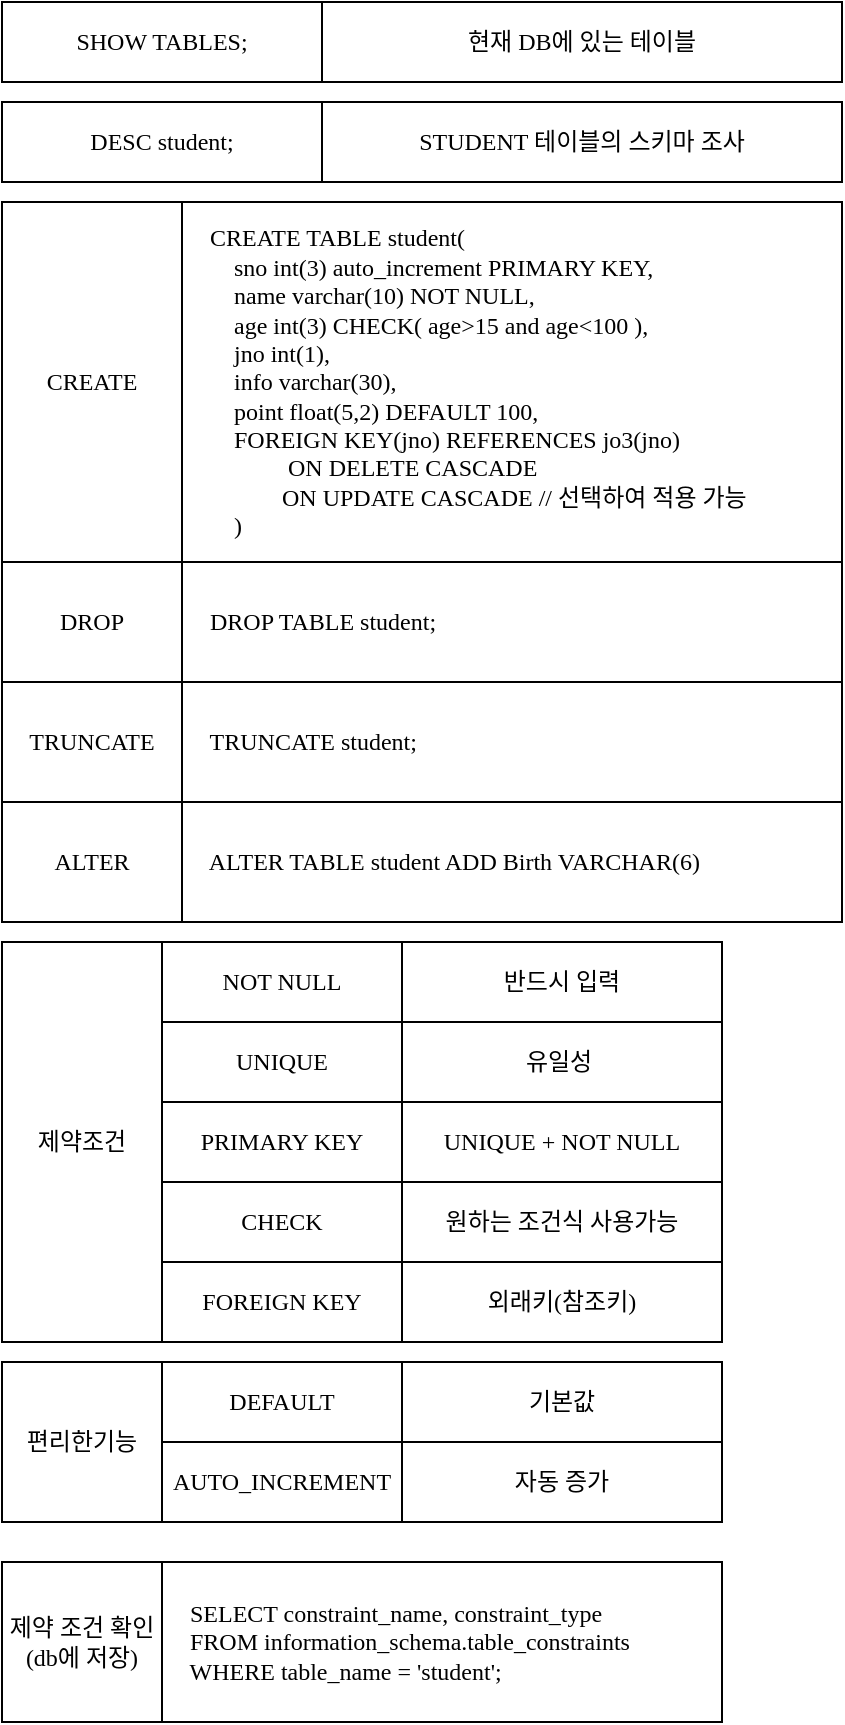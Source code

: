 <mxfile version="22.1.2" type="device">
  <diagram name="페이지-1" id="rxZyNzaATOAcVzcOFz2M">
    <mxGraphModel dx="1434" dy="836" grid="1" gridSize="10" guides="1" tooltips="1" connect="1" arrows="1" fold="1" page="1" pageScale="1" pageWidth="827" pageHeight="1169" math="0" shadow="0">
      <root>
        <mxCell id="0" />
        <mxCell id="1" parent="0" />
        <mxCell id="2U2TXU8gWQ8vifuCb60h-1" value="SHOW TABLES;" style="rounded=0;whiteSpace=wrap;html=1;fontFamily=a고딕14;" parent="1" vertex="1">
          <mxGeometry x="40" y="40" width="160" height="40" as="geometry" />
        </mxCell>
        <mxCell id="2U2TXU8gWQ8vifuCb60h-2" value="현재 DB에 있는 테이블" style="rounded=0;whiteSpace=wrap;html=1;fontFamily=a고딕14;" parent="1" vertex="1">
          <mxGeometry x="200" y="40" width="260" height="40" as="geometry" />
        </mxCell>
        <mxCell id="2U2TXU8gWQ8vifuCb60h-3" value="DESC student;" style="rounded=0;whiteSpace=wrap;html=1;fontFamily=a고딕14;" parent="1" vertex="1">
          <mxGeometry x="40" y="90" width="160" height="40" as="geometry" />
        </mxCell>
        <mxCell id="2U2TXU8gWQ8vifuCb60h-4" value="STUDENT 테이블의 스키마 조사" style="rounded=0;whiteSpace=wrap;html=1;fontFamily=a고딕14;" parent="1" vertex="1">
          <mxGeometry x="200" y="90" width="260" height="40" as="geometry" />
        </mxCell>
        <mxCell id="2U2TXU8gWQ8vifuCb60h-5" value="&lt;span style=&quot;&quot;&gt;&lt;span style=&quot;white-space: pre;&quot;&gt;&amp;nbsp;&amp;nbsp;&amp;nbsp;&amp;nbsp;&lt;/span&gt;&lt;/span&gt;CREATE TABLE student(&lt;br&gt;&lt;span style=&quot;&quot;&gt;&lt;span style=&quot;white-space: pre;&quot;&gt;&amp;nbsp;&amp;nbsp;&amp;nbsp;&amp;nbsp;&lt;/span&gt;&lt;/span&gt;&lt;span style=&quot;&quot;&gt;&lt;span style=&quot;white-space: pre;&quot;&gt;&amp;nbsp;&amp;nbsp;&amp;nbsp;&amp;nbsp;&lt;/span&gt;&lt;/span&gt;sno int(3) auto_increment PRIMARY KEY,&lt;br&gt;&lt;span style=&quot;white-space: pre;&quot;&gt;&#x9;&lt;/span&gt;name varchar(10) NOT NULL,&lt;br&gt;&lt;span style=&quot;white-space: pre;&quot;&gt;&#x9;&lt;/span&gt;age int(3) CHECK( age&amp;gt;15 and age&amp;lt;100 ),&lt;br&gt;&lt;span style=&quot;white-space: pre;&quot;&gt;&#x9;&lt;/span&gt;jno int(1), &lt;br&gt;&#x9;&lt;span style=&quot;white-space: pre;&quot;&gt;&#x9;&lt;/span&gt;info varchar(30),&lt;br&gt;&lt;span style=&quot;white-space: pre;&quot;&gt;&#x9;&lt;/span&gt;point float(5,2) DEFAULT 100,&lt;br&gt;&lt;span style=&quot;white-space: pre;&quot;&gt;&#x9;&lt;/span&gt;FOREIGN KEY(jno) REFERENCES jo3(jno) &lt;br&gt;&lt;span style=&quot;white-space: pre;&quot;&gt;&#x9;&lt;/span&gt;&lt;span style=&quot;white-space: pre;&quot;&gt;&#x9;&lt;/span&gt;&amp;nbsp;ON DELETE CASCADE&lt;br&gt;&#x9;&#x9;&#x9;&#x9;&#x9;&lt;span style=&quot;white-space: pre;&quot;&gt;&#x9;&lt;/span&gt;&lt;span style=&quot;white-space: pre;&quot;&gt;&#x9;&lt;/span&gt;ON UPDATE CASCADE  //  선택하여 적용 가능&lt;br&gt;&lt;span style=&quot;white-space: pre;&quot;&gt;&#x9;&lt;/span&gt;)" style="rounded=0;whiteSpace=wrap;html=1;fontFamily=a고딕14;align=left;" parent="1" vertex="1">
          <mxGeometry x="130" y="140" width="330" height="180" as="geometry" />
        </mxCell>
        <mxCell id="2U2TXU8gWQ8vifuCb60h-7" value="제약조건" style="rounded=0;whiteSpace=wrap;html=1;fontFamily=a고딕14;" parent="1" vertex="1">
          <mxGeometry x="40" y="510" width="80" height="200" as="geometry" />
        </mxCell>
        <mxCell id="2U2TXU8gWQ8vifuCb60h-8" value="NOT NULL" style="rounded=0;whiteSpace=wrap;html=1;fontFamily=a고딕14;" parent="1" vertex="1">
          <mxGeometry x="120" y="510" width="120" height="40" as="geometry" />
        </mxCell>
        <mxCell id="2U2TXU8gWQ8vifuCb60h-9" value="UNIQUE" style="rounded=0;whiteSpace=wrap;html=1;fontFamily=a고딕14;" parent="1" vertex="1">
          <mxGeometry x="120" y="550" width="120" height="40" as="geometry" />
        </mxCell>
        <mxCell id="2U2TXU8gWQ8vifuCb60h-10" value="PRIMARY KEY" style="rounded=0;whiteSpace=wrap;html=1;fontFamily=a고딕14;" parent="1" vertex="1">
          <mxGeometry x="120" y="590" width="120" height="40" as="geometry" />
        </mxCell>
        <mxCell id="2U2TXU8gWQ8vifuCb60h-11" value="CHECK" style="rounded=0;whiteSpace=wrap;html=1;fontFamily=a고딕14;" parent="1" vertex="1">
          <mxGeometry x="120" y="630" width="120" height="40" as="geometry" />
        </mxCell>
        <mxCell id="2U2TXU8gWQ8vifuCb60h-12" value="FOREIGN KEY" style="rounded=0;whiteSpace=wrap;html=1;fontFamily=a고딕14;" parent="1" vertex="1">
          <mxGeometry x="120" y="670" width="120" height="40" as="geometry" />
        </mxCell>
        <mxCell id="2U2TXU8gWQ8vifuCb60h-13" value="반드시 입력" style="rounded=0;whiteSpace=wrap;html=1;fontFamily=a고딕14;" parent="1" vertex="1">
          <mxGeometry x="240" y="510" width="160" height="40" as="geometry" />
        </mxCell>
        <mxCell id="2U2TXU8gWQ8vifuCb60h-14" value="유일성&amp;nbsp;" style="rounded=0;whiteSpace=wrap;html=1;fontFamily=a고딕14;" parent="1" vertex="1">
          <mxGeometry x="240" y="550" width="160" height="40" as="geometry" />
        </mxCell>
        <mxCell id="2U2TXU8gWQ8vifuCb60h-15" value="UNIQUE + NOT NULL" style="rounded=0;whiteSpace=wrap;html=1;fontFamily=a고딕14;" parent="1" vertex="1">
          <mxGeometry x="240" y="590" width="160" height="40" as="geometry" />
        </mxCell>
        <mxCell id="2U2TXU8gWQ8vifuCb60h-16" value="원하는 조건식 사용가능" style="rounded=0;whiteSpace=wrap;html=1;fontFamily=a고딕14;" parent="1" vertex="1">
          <mxGeometry x="240" y="630" width="160" height="40" as="geometry" />
        </mxCell>
        <mxCell id="2U2TXU8gWQ8vifuCb60h-18" value="외래키(참조키)" style="rounded=0;whiteSpace=wrap;html=1;fontFamily=a고딕14;" parent="1" vertex="1">
          <mxGeometry x="240" y="670" width="160" height="40" as="geometry" />
        </mxCell>
        <mxCell id="2U2TXU8gWQ8vifuCb60h-19" value="편리한기능" style="rounded=0;whiteSpace=wrap;html=1;fontFamily=a고딕14;" parent="1" vertex="1">
          <mxGeometry x="40" y="720" width="80" height="80" as="geometry" />
        </mxCell>
        <mxCell id="2U2TXU8gWQ8vifuCb60h-20" value="DEFAULT" style="rounded=0;whiteSpace=wrap;html=1;fontFamily=a고딕14;" parent="1" vertex="1">
          <mxGeometry x="120" y="720" width="120" height="40" as="geometry" />
        </mxCell>
        <mxCell id="2U2TXU8gWQ8vifuCb60h-21" value="기본값" style="rounded=0;whiteSpace=wrap;html=1;fontFamily=a고딕14;" parent="1" vertex="1">
          <mxGeometry x="240" y="720" width="160" height="40" as="geometry" />
        </mxCell>
        <mxCell id="2U2TXU8gWQ8vifuCb60h-22" value="AUTO_INCREMENT" style="rounded=0;whiteSpace=wrap;html=1;fontFamily=a고딕14;" parent="1" vertex="1">
          <mxGeometry x="120" y="760" width="120" height="40" as="geometry" />
        </mxCell>
        <mxCell id="2U2TXU8gWQ8vifuCb60h-23" value="자동 증가" style="rounded=0;whiteSpace=wrap;html=1;fontFamily=a고딕14;" parent="1" vertex="1">
          <mxGeometry x="240" y="760" width="160" height="40" as="geometry" />
        </mxCell>
        <mxCell id="2U2TXU8gWQ8vifuCb60h-24" value="제약 조건 확인&lt;br&gt;(db에 저장)" style="rounded=0;whiteSpace=wrap;html=1;fontFamily=a고딕14;" parent="1" vertex="1">
          <mxGeometry x="40" y="820" width="80" height="80" as="geometry" />
        </mxCell>
        <mxCell id="2U2TXU8gWQ8vifuCb60h-25" value="&lt;div style=&quot;&quot;&gt;&amp;nbsp; &amp;nbsp; SELECT constraint_name, constraint_type&lt;/div&gt;&lt;div&gt;&amp;nbsp; &amp;nbsp; FROM information_schema.table_constraints&lt;/div&gt;&lt;div&gt;&amp;nbsp; &amp;nbsp; WHERE table_name = &#39;student&#39;;&lt;/div&gt;" style="rounded=0;whiteSpace=wrap;html=1;fontFamily=a고딕14;align=left;" parent="1" vertex="1">
          <mxGeometry x="120" y="820" width="280" height="80" as="geometry" />
        </mxCell>
        <mxCell id="fqVp_BPTmGQ7C9Fw5Mzp-1" value="CREATE" style="rounded=0;whiteSpace=wrap;html=1;fontFamily=a고딕14;" vertex="1" parent="1">
          <mxGeometry x="40" y="140" width="90" height="180" as="geometry" />
        </mxCell>
        <mxCell id="fqVp_BPTmGQ7C9Fw5Mzp-4" value="DROP" style="rounded=0;whiteSpace=wrap;html=1;fontFamily=a고딕14;" vertex="1" parent="1">
          <mxGeometry x="40" y="320" width="90" height="60" as="geometry" />
        </mxCell>
        <mxCell id="fqVp_BPTmGQ7C9Fw5Mzp-5" value="&amp;nbsp; &amp;nbsp; DROP TABLE student;" style="rounded=0;whiteSpace=wrap;html=1;fontFamily=a고딕14;verticalAlign=middle;align=left;" vertex="1" parent="1">
          <mxGeometry x="130" y="320" width="330" height="60" as="geometry" />
        </mxCell>
        <mxCell id="fqVp_BPTmGQ7C9Fw5Mzp-10" value="TRUNCATE" style="rounded=0;whiteSpace=wrap;html=1;fontFamily=a고딕14;" vertex="1" parent="1">
          <mxGeometry x="40" y="380" width="90" height="60" as="geometry" />
        </mxCell>
        <mxCell id="fqVp_BPTmGQ7C9Fw5Mzp-11" value="&amp;nbsp; &amp;nbsp; TRUNCATE student;" style="rounded=0;whiteSpace=wrap;html=1;fontFamily=a고딕14;verticalAlign=middle;align=left;" vertex="1" parent="1">
          <mxGeometry x="130" y="380" width="330" height="60" as="geometry" />
        </mxCell>
        <mxCell id="fqVp_BPTmGQ7C9Fw5Mzp-12" value="ALTER" style="rounded=0;whiteSpace=wrap;html=1;fontFamily=a고딕14;" vertex="1" parent="1">
          <mxGeometry x="40" y="440" width="90" height="60" as="geometry" />
        </mxCell>
        <mxCell id="fqVp_BPTmGQ7C9Fw5Mzp-13" value="&amp;nbsp; &amp;nbsp; ALTER TABLE student ADD Birth VARCHAR(6)" style="rounded=0;whiteSpace=wrap;html=1;fontFamily=a고딕14;verticalAlign=middle;align=left;" vertex="1" parent="1">
          <mxGeometry x="130" y="440" width="330" height="60" as="geometry" />
        </mxCell>
      </root>
    </mxGraphModel>
  </diagram>
</mxfile>
